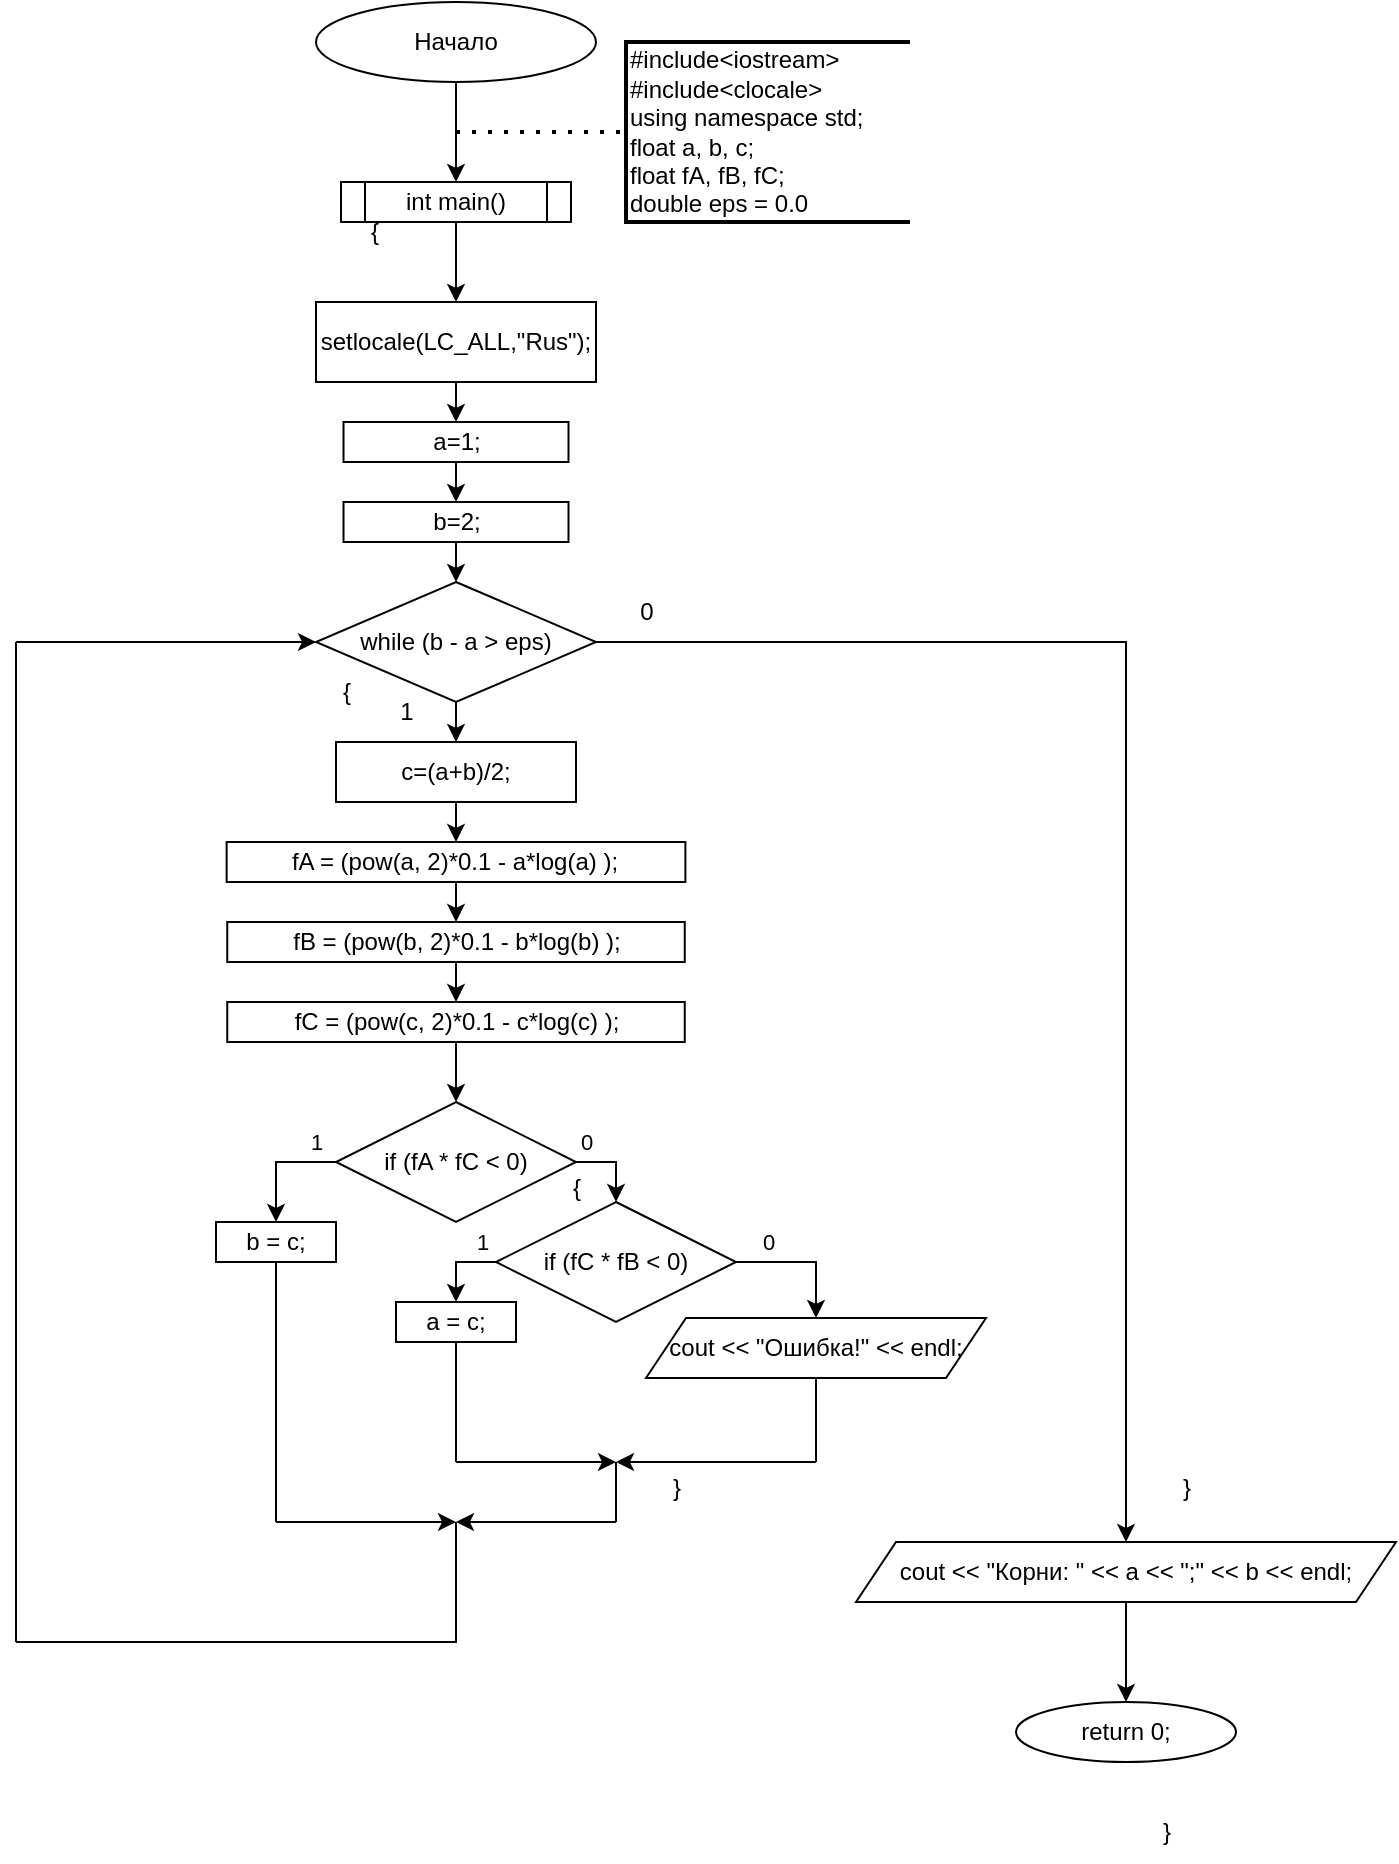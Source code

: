 <mxfile version="24.7.17">
  <diagram name="Страница — 1" id="hcsSWGrXXxiVXPZraams">
    <mxGraphModel dx="1395" dy="703" grid="1" gridSize="10" guides="1" tooltips="1" connect="1" arrows="1" fold="1" page="1" pageScale="1" pageWidth="1169" pageHeight="1654" math="0" shadow="0">
      <root>
        <mxCell id="0" />
        <mxCell id="1" parent="0" />
        <mxCell id="0bEB5rUUDSqFULpf0DKN-1" value="#include&amp;lt;iostream&amp;gt;&lt;div&gt;#include&amp;lt;clocale&amp;gt;&lt;/div&gt;&lt;div&gt;using namespace std;&lt;/div&gt;&lt;div&gt;float a, b, c;&lt;/div&gt;&lt;div&gt;float fA, fB, fC;&lt;br&gt;&lt;/div&gt;&lt;div&gt;double eps = 0.0&lt;/div&gt;" style="strokeWidth=2;html=1;shape=mxgraph.flowchart.annotation_1;align=left;pointerEvents=1;" parent="1" vertex="1">
          <mxGeometry x="665" y="40" width="142" height="90" as="geometry" />
        </mxCell>
        <mxCell id="0bEB5rUUDSqFULpf0DKN-2" style="edgeStyle=orthogonalEdgeStyle;rounded=0;orthogonalLoop=1;jettySize=auto;html=1;exitX=0.5;exitY=1;exitDx=0;exitDy=0;entryX=0.5;entryY=0;entryDx=0;entryDy=0;" parent="1" source="0bEB5rUUDSqFULpf0DKN-3" target="0bEB5rUUDSqFULpf0DKN-6" edge="1">
          <mxGeometry relative="1" as="geometry" />
        </mxCell>
        <mxCell id="0bEB5rUUDSqFULpf0DKN-3" value="Начало" style="ellipse;whiteSpace=wrap;html=1;" parent="1" vertex="1">
          <mxGeometry x="510" y="20" width="140" height="40" as="geometry" />
        </mxCell>
        <mxCell id="0bEB5rUUDSqFULpf0DKN-4" style="edgeStyle=orthogonalEdgeStyle;rounded=0;orthogonalLoop=1;jettySize=auto;html=1;exitX=0.5;exitY=1;exitDx=0;exitDy=0;exitPerimeter=0;" parent="1" source="0bEB5rUUDSqFULpf0DKN-1" target="0bEB5rUUDSqFULpf0DKN-1" edge="1">
          <mxGeometry relative="1" as="geometry" />
        </mxCell>
        <mxCell id="VErZ_QiHgzvn_z0K6P6F-29" value="" style="edgeStyle=orthogonalEdgeStyle;rounded=0;orthogonalLoop=1;jettySize=auto;html=1;" edge="1" parent="1" source="0bEB5rUUDSqFULpf0DKN-6" target="VErZ_QiHgzvn_z0K6P6F-28">
          <mxGeometry relative="1" as="geometry" />
        </mxCell>
        <mxCell id="0bEB5rUUDSqFULpf0DKN-6" value="int main()" style="shape=process;whiteSpace=wrap;html=1;backgroundOutline=1;" parent="1" vertex="1">
          <mxGeometry x="522.5" y="110" width="115" height="20" as="geometry" />
        </mxCell>
        <mxCell id="0bEB5rUUDSqFULpf0DKN-7" value="" style="endArrow=none;dashed=1;html=1;dashPattern=1 3;strokeWidth=2;rounded=0;entryX=0;entryY=0.5;entryDx=0;entryDy=0;entryPerimeter=0;" parent="1" target="0bEB5rUUDSqFULpf0DKN-1" edge="1">
          <mxGeometry width="50" height="50" relative="1" as="geometry">
            <mxPoint x="580" y="85" as="sourcePoint" />
            <mxPoint x="595" y="120" as="targetPoint" />
          </mxGeometry>
        </mxCell>
        <mxCell id="0bEB5rUUDSqFULpf0DKN-8" style="edgeStyle=orthogonalEdgeStyle;rounded=0;orthogonalLoop=1;jettySize=auto;html=1;exitX=0.5;exitY=1;exitDx=0;exitDy=0;entryX=0.5;entryY=0;entryDx=0;entryDy=0;" parent="1" source="0bEB5rUUDSqFULpf0DKN-9" target="0bEB5rUUDSqFULpf0DKN-10" edge="1">
          <mxGeometry relative="1" as="geometry" />
        </mxCell>
        <mxCell id="0bEB5rUUDSqFULpf0DKN-9" value="a=1;" style="rounded=0;whiteSpace=wrap;html=1;" parent="1" vertex="1">
          <mxGeometry x="523.75" y="230" width="112.5" height="20" as="geometry" />
        </mxCell>
        <mxCell id="0bEB5rUUDSqFULpf0DKN-34" style="edgeStyle=orthogonalEdgeStyle;rounded=0;orthogonalLoop=1;jettySize=auto;html=1;exitX=0.5;exitY=1;exitDx=0;exitDy=0;entryX=0.5;entryY=0;entryDx=0;entryDy=0;" parent="1" source="0bEB5rUUDSqFULpf0DKN-10" target="0bEB5rUUDSqFULpf0DKN-12" edge="1">
          <mxGeometry relative="1" as="geometry" />
        </mxCell>
        <mxCell id="0bEB5rUUDSqFULpf0DKN-10" value="b=2;" style="rounded=0;whiteSpace=wrap;html=1;" parent="1" vertex="1">
          <mxGeometry x="523.75" y="270" width="112.5" height="20" as="geometry" />
        </mxCell>
        <mxCell id="0bEB5rUUDSqFULpf0DKN-11" value="{" style="text;html=1;align=center;verticalAlign=middle;resizable=0;points=[];autosize=1;strokeColor=none;fillColor=none;" parent="1" vertex="1">
          <mxGeometry x="523.75" y="120" width="30" height="30" as="geometry" />
        </mxCell>
        <mxCell id="VErZ_QiHgzvn_z0K6P6F-21" style="edgeStyle=orthogonalEdgeStyle;rounded=0;orthogonalLoop=1;jettySize=auto;html=1;entryX=0.5;entryY=0;entryDx=0;entryDy=0;" edge="1" parent="1" source="0bEB5rUUDSqFULpf0DKN-12" target="0bEB5rUUDSqFULpf0DKN-28">
          <mxGeometry relative="1" as="geometry" />
        </mxCell>
        <mxCell id="VErZ_QiHgzvn_z0K6P6F-26" value="" style="edgeStyle=orthogonalEdgeStyle;rounded=0;orthogonalLoop=1;jettySize=auto;html=1;" edge="1" parent="1" source="0bEB5rUUDSqFULpf0DKN-12" target="VErZ_QiHgzvn_z0K6P6F-25">
          <mxGeometry relative="1" as="geometry" />
        </mxCell>
        <mxCell id="0bEB5rUUDSqFULpf0DKN-12" value="while (b - a &amp;gt; eps)" style="rhombus;whiteSpace=wrap;html=1;" parent="1" vertex="1">
          <mxGeometry x="510" y="310" width="140" height="60" as="geometry" />
        </mxCell>
        <mxCell id="0bEB5rUUDSqFULpf0DKN-13" value="b = c;" style="rounded=0;whiteSpace=wrap;html=1;" parent="1" vertex="1">
          <mxGeometry x="460" y="630" width="60" height="20" as="geometry" />
        </mxCell>
        <mxCell id="0bEB5rUUDSqFULpf0DKN-36" style="edgeStyle=orthogonalEdgeStyle;rounded=0;orthogonalLoop=1;jettySize=auto;html=1;exitX=0.5;exitY=1;exitDx=0;exitDy=0;entryX=0.5;entryY=0;entryDx=0;entryDy=0;" parent="1" source="0bEB5rUUDSqFULpf0DKN-14" target="0bEB5rUUDSqFULpf0DKN-15" edge="1">
          <mxGeometry relative="1" as="geometry" />
        </mxCell>
        <mxCell id="0bEB5rUUDSqFULpf0DKN-14" value="fA = (pow(a, 2)*0.1 - a*log(a) );" style="rounded=0;whiteSpace=wrap;html=1;" parent="1" vertex="1">
          <mxGeometry x="465.32" y="440" width="229.37" height="20" as="geometry" />
        </mxCell>
        <mxCell id="0bEB5rUUDSqFULpf0DKN-37" style="edgeStyle=orthogonalEdgeStyle;rounded=0;orthogonalLoop=1;jettySize=auto;html=1;exitX=0.5;exitY=1;exitDx=0;exitDy=0;entryX=0.5;entryY=0;entryDx=0;entryDy=0;" parent="1" source="0bEB5rUUDSqFULpf0DKN-15" target="0bEB5rUUDSqFULpf0DKN-16" edge="1">
          <mxGeometry relative="1" as="geometry" />
        </mxCell>
        <mxCell id="0bEB5rUUDSqFULpf0DKN-15" value="fB = (pow(b, 2)*0.1 - b*log(b) );" style="rounded=0;whiteSpace=wrap;html=1;" parent="1" vertex="1">
          <mxGeometry x="465.63" y="480" width="228.75" height="20" as="geometry" />
        </mxCell>
        <mxCell id="0bEB5rUUDSqFULpf0DKN-38" style="edgeStyle=orthogonalEdgeStyle;rounded=0;orthogonalLoop=1;jettySize=auto;html=1;exitX=0.5;exitY=1;exitDx=0;exitDy=0;entryX=0.5;entryY=0;entryDx=0;entryDy=0;" parent="1" source="0bEB5rUUDSqFULpf0DKN-16" target="0bEB5rUUDSqFULpf0DKN-17" edge="1">
          <mxGeometry relative="1" as="geometry" />
        </mxCell>
        <mxCell id="0bEB5rUUDSqFULpf0DKN-16" value="fC = (pow(c, 2)*0.1 - c*log(c) );" style="rounded=0;whiteSpace=wrap;html=1;" parent="1" vertex="1">
          <mxGeometry x="465.63" y="520" width="228.75" height="20" as="geometry" />
        </mxCell>
        <mxCell id="0bEB5rUUDSqFULpf0DKN-24" style="edgeStyle=orthogonalEdgeStyle;rounded=0;orthogonalLoop=1;jettySize=auto;html=1;exitX=1;exitY=0.5;exitDx=0;exitDy=0;entryX=0.5;entryY=0;entryDx=0;entryDy=0;" parent="1" source="0bEB5rUUDSqFULpf0DKN-17" target="0bEB5rUUDSqFULpf0DKN-20" edge="1">
          <mxGeometry relative="1" as="geometry" />
        </mxCell>
        <mxCell id="0bEB5rUUDSqFULpf0DKN-40" value="0" style="edgeLabel;html=1;align=center;verticalAlign=middle;resizable=0;points=[];" parent="0bEB5rUUDSqFULpf0DKN-24" vertex="1" connectable="0">
          <mxGeometry x="-0.704" y="-1" relative="1" as="geometry">
            <mxPoint x="-1" y="-11" as="offset" />
          </mxGeometry>
        </mxCell>
        <mxCell id="0bEB5rUUDSqFULpf0DKN-25" style="edgeStyle=orthogonalEdgeStyle;rounded=0;orthogonalLoop=1;jettySize=auto;html=1;exitX=0;exitY=0.5;exitDx=0;exitDy=0;entryX=0.5;entryY=0;entryDx=0;entryDy=0;" parent="1" source="0bEB5rUUDSqFULpf0DKN-17" target="0bEB5rUUDSqFULpf0DKN-13" edge="1">
          <mxGeometry relative="1" as="geometry">
            <mxPoint x="400" y="610" as="targetPoint" />
          </mxGeometry>
        </mxCell>
        <mxCell id="0bEB5rUUDSqFULpf0DKN-39" value="1" style="edgeLabel;html=1;align=center;verticalAlign=middle;resizable=0;points=[];" parent="0bEB5rUUDSqFULpf0DKN-25" vertex="1" connectable="0">
          <mxGeometry x="-0.398" relative="1" as="geometry">
            <mxPoint x="8" y="-10" as="offset" />
          </mxGeometry>
        </mxCell>
        <mxCell id="0bEB5rUUDSqFULpf0DKN-17" value="if (fA * fC &lt; 0)" style="rhombus;whiteSpace=wrap;html=1;" parent="1" vertex="1">
          <mxGeometry x="520" y="570" width="120" height="60" as="geometry" />
        </mxCell>
        <mxCell id="0bEB5rUUDSqFULpf0DKN-26" style="edgeStyle=orthogonalEdgeStyle;rounded=0;orthogonalLoop=1;jettySize=auto;html=1;exitX=0;exitY=0.5;exitDx=0;exitDy=0;entryX=0.5;entryY=0;entryDx=0;entryDy=0;" parent="1" source="0bEB5rUUDSqFULpf0DKN-20" target="0bEB5rUUDSqFULpf0DKN-22" edge="1">
          <mxGeometry relative="1" as="geometry" />
        </mxCell>
        <mxCell id="0bEB5rUUDSqFULpf0DKN-41" value="1" style="edgeLabel;html=1;align=center;verticalAlign=middle;resizable=0;points=[];" parent="0bEB5rUUDSqFULpf0DKN-26" vertex="1" connectable="0">
          <mxGeometry x="-0.615" y="2" relative="1" as="geometry">
            <mxPoint y="-12" as="offset" />
          </mxGeometry>
        </mxCell>
        <mxCell id="0bEB5rUUDSqFULpf0DKN-27" style="edgeStyle=orthogonalEdgeStyle;rounded=0;orthogonalLoop=1;jettySize=auto;html=1;exitX=1;exitY=0.5;exitDx=0;exitDy=0;entryX=0.5;entryY=0;entryDx=0;entryDy=0;" parent="1" source="0bEB5rUUDSqFULpf0DKN-20" target="0bEB5rUUDSqFULpf0DKN-23" edge="1">
          <mxGeometry relative="1" as="geometry" />
        </mxCell>
        <mxCell id="0bEB5rUUDSqFULpf0DKN-42" value="0" style="edgeLabel;html=1;align=center;verticalAlign=middle;resizable=0;points=[];" parent="0bEB5rUUDSqFULpf0DKN-27" vertex="1" connectable="0">
          <mxGeometry x="-0.649" y="-2" relative="1" as="geometry">
            <mxPoint x="4" y="-12" as="offset" />
          </mxGeometry>
        </mxCell>
        <mxCell id="0bEB5rUUDSqFULpf0DKN-20" value="if (fC * fB &amp;lt; 0)" style="rhombus;whiteSpace=wrap;html=1;" parent="1" vertex="1">
          <mxGeometry x="600" y="620" width="120" height="60" as="geometry" />
        </mxCell>
        <mxCell id="0bEB5rUUDSqFULpf0DKN-22" value="a = c;" style="rounded=0;whiteSpace=wrap;html=1;" parent="1" vertex="1">
          <mxGeometry x="550" y="670" width="60" height="20" as="geometry" />
        </mxCell>
        <mxCell id="0bEB5rUUDSqFULpf0DKN-23" value="cout &amp;lt;&amp;lt; &quot;Ошибка!&quot; &amp;lt;&amp;lt; endl;" style="shape=parallelogram;perimeter=parallelogramPerimeter;whiteSpace=wrap;html=1;fixedSize=1;" parent="1" vertex="1">
          <mxGeometry x="675" y="678" width="170" height="30" as="geometry" />
        </mxCell>
        <mxCell id="VErZ_QiHgzvn_z0K6P6F-20" value="" style="edgeStyle=orthogonalEdgeStyle;rounded=0;orthogonalLoop=1;jettySize=auto;html=1;" edge="1" parent="1" source="0bEB5rUUDSqFULpf0DKN-28" target="0bEB5rUUDSqFULpf0DKN-29">
          <mxGeometry relative="1" as="geometry" />
        </mxCell>
        <mxCell id="0bEB5rUUDSqFULpf0DKN-28" value="cout &amp;lt;&amp;lt; &quot;Корни: &quot; &amp;lt;&amp;lt; a &amp;lt;&amp;lt; &quot;;&quot; &amp;lt;&amp;lt; b &amp;lt;&amp;lt; endl;" style="shape=parallelogram;perimeter=parallelogramPerimeter;whiteSpace=wrap;html=1;fixedSize=1;" parent="1" vertex="1">
          <mxGeometry x="780" y="790" width="270" height="30" as="geometry" />
        </mxCell>
        <mxCell id="0bEB5rUUDSqFULpf0DKN-29" value="return 0;" style="ellipse;whiteSpace=wrap;html=1;" parent="1" vertex="1">
          <mxGeometry x="860" y="870" width="110" height="30" as="geometry" />
        </mxCell>
        <mxCell id="0bEB5rUUDSqFULpf0DKN-46" value="}" style="text;html=1;align=center;verticalAlign=middle;resizable=0;points=[];autosize=1;strokeColor=none;fillColor=none;" parent="1" vertex="1">
          <mxGeometry x="920" y="920" width="30" height="30" as="geometry" />
        </mxCell>
        <mxCell id="0bEB5rUUDSqFULpf0DKN-47" value="{" style="text;html=1;align=center;verticalAlign=middle;resizable=0;points=[];autosize=1;strokeColor=none;fillColor=none;" parent="1" vertex="1">
          <mxGeometry x="510" y="350" width="30" height="30" as="geometry" />
        </mxCell>
        <mxCell id="0bEB5rUUDSqFULpf0DKN-48" value="}" style="text;html=1;align=center;verticalAlign=middle;resizable=0;points=[];autosize=1;strokeColor=none;fillColor=none;" parent="1" vertex="1">
          <mxGeometry x="930" y="748" width="30" height="30" as="geometry" />
        </mxCell>
        <mxCell id="VErZ_QiHgzvn_z0K6P6F-5" value="" style="endArrow=none;html=1;rounded=0;entryX=0.5;entryY=1;entryDx=0;entryDy=0;" edge="1" parent="1" target="0bEB5rUUDSqFULpf0DKN-23">
          <mxGeometry width="50" height="50" relative="1" as="geometry">
            <mxPoint x="760" y="750" as="sourcePoint" />
            <mxPoint x="660" y="650" as="targetPoint" />
          </mxGeometry>
        </mxCell>
        <mxCell id="VErZ_QiHgzvn_z0K6P6F-8" value="" style="endArrow=classic;html=1;rounded=0;" edge="1" parent="1">
          <mxGeometry width="50" height="50" relative="1" as="geometry">
            <mxPoint x="760" y="750" as="sourcePoint" />
            <mxPoint x="660" y="750" as="targetPoint" />
          </mxGeometry>
        </mxCell>
        <mxCell id="VErZ_QiHgzvn_z0K6P6F-9" value="" style="endArrow=none;html=1;rounded=0;entryX=0.5;entryY=1;entryDx=0;entryDy=0;" edge="1" parent="1" target="0bEB5rUUDSqFULpf0DKN-22">
          <mxGeometry width="50" height="50" relative="1" as="geometry">
            <mxPoint x="580" y="750" as="sourcePoint" />
            <mxPoint x="635" y="700" as="targetPoint" />
          </mxGeometry>
        </mxCell>
        <mxCell id="VErZ_QiHgzvn_z0K6P6F-10" value="" style="endArrow=classic;html=1;rounded=0;" edge="1" parent="1">
          <mxGeometry width="50" height="50" relative="1" as="geometry">
            <mxPoint x="580" y="750" as="sourcePoint" />
            <mxPoint x="660" y="750" as="targetPoint" />
          </mxGeometry>
        </mxCell>
        <mxCell id="VErZ_QiHgzvn_z0K6P6F-11" value="" style="endArrow=none;html=1;rounded=0;entryX=0.5;entryY=1;entryDx=0;entryDy=0;" edge="1" parent="1" target="0bEB5rUUDSqFULpf0DKN-13">
          <mxGeometry width="50" height="50" relative="1" as="geometry">
            <mxPoint x="490" y="780" as="sourcePoint" />
            <mxPoint x="660" y="690" as="targetPoint" />
          </mxGeometry>
        </mxCell>
        <mxCell id="VErZ_QiHgzvn_z0K6P6F-12" value="" style="endArrow=classic;html=1;rounded=0;" edge="1" parent="1">
          <mxGeometry width="50" height="50" relative="1" as="geometry">
            <mxPoint x="490" y="780" as="sourcePoint" />
            <mxPoint x="580" y="780" as="targetPoint" />
          </mxGeometry>
        </mxCell>
        <mxCell id="VErZ_QiHgzvn_z0K6P6F-13" value="" style="endArrow=none;html=1;rounded=0;" edge="1" parent="1">
          <mxGeometry width="50" height="50" relative="1" as="geometry">
            <mxPoint x="660" y="780" as="sourcePoint" />
            <mxPoint x="660" y="750" as="targetPoint" />
          </mxGeometry>
        </mxCell>
        <mxCell id="VErZ_QiHgzvn_z0K6P6F-14" value="" style="endArrow=classic;html=1;rounded=0;" edge="1" parent="1">
          <mxGeometry width="50" height="50" relative="1" as="geometry">
            <mxPoint x="660" y="780" as="sourcePoint" />
            <mxPoint x="580" y="780" as="targetPoint" />
          </mxGeometry>
        </mxCell>
        <mxCell id="VErZ_QiHgzvn_z0K6P6F-17" value="" style="endArrow=none;html=1;rounded=0;" edge="1" parent="1">
          <mxGeometry width="50" height="50" relative="1" as="geometry">
            <mxPoint x="360" y="840" as="sourcePoint" />
            <mxPoint x="360" y="340" as="targetPoint" />
          </mxGeometry>
        </mxCell>
        <mxCell id="VErZ_QiHgzvn_z0K6P6F-18" value="" style="endArrow=classic;html=1;rounded=0;entryX=0;entryY=0.5;entryDx=0;entryDy=0;" edge="1" parent="1" target="0bEB5rUUDSqFULpf0DKN-12">
          <mxGeometry width="50" height="50" relative="1" as="geometry">
            <mxPoint x="360" y="340" as="sourcePoint" />
            <mxPoint x="410" y="290" as="targetPoint" />
          </mxGeometry>
        </mxCell>
        <mxCell id="VErZ_QiHgzvn_z0K6P6F-22" value="0" style="text;html=1;align=center;verticalAlign=middle;resizable=0;points=[];autosize=1;strokeColor=none;fillColor=none;" vertex="1" parent="1">
          <mxGeometry x="660" y="310" width="30" height="30" as="geometry" />
        </mxCell>
        <mxCell id="VErZ_QiHgzvn_z0K6P6F-23" value="1" style="text;html=1;align=center;verticalAlign=middle;resizable=0;points=[];autosize=1;strokeColor=none;fillColor=none;" vertex="1" parent="1">
          <mxGeometry x="540" y="360" width="30" height="30" as="geometry" />
        </mxCell>
        <mxCell id="VErZ_QiHgzvn_z0K6P6F-27" style="edgeStyle=orthogonalEdgeStyle;rounded=0;orthogonalLoop=1;jettySize=auto;html=1;exitX=0.5;exitY=1;exitDx=0;exitDy=0;entryX=0.5;entryY=0;entryDx=0;entryDy=0;" edge="1" parent="1" source="VErZ_QiHgzvn_z0K6P6F-25" target="0bEB5rUUDSqFULpf0DKN-14">
          <mxGeometry relative="1" as="geometry" />
        </mxCell>
        <mxCell id="VErZ_QiHgzvn_z0K6P6F-25" value="c=(a+b)/2;" style="rounded=0;whiteSpace=wrap;html=1;" vertex="1" parent="1">
          <mxGeometry x="520" y="390" width="120" height="30" as="geometry" />
        </mxCell>
        <mxCell id="VErZ_QiHgzvn_z0K6P6F-31" style="edgeStyle=orthogonalEdgeStyle;rounded=0;orthogonalLoop=1;jettySize=auto;html=1;exitX=0.5;exitY=1;exitDx=0;exitDy=0;entryX=0.5;entryY=0;entryDx=0;entryDy=0;" edge="1" parent="1" source="VErZ_QiHgzvn_z0K6P6F-28" target="0bEB5rUUDSqFULpf0DKN-9">
          <mxGeometry relative="1" as="geometry" />
        </mxCell>
        <mxCell id="VErZ_QiHgzvn_z0K6P6F-28" value="setlocale(LC_ALL,&quot;Rus&quot;);" style="rounded=0;whiteSpace=wrap;html=1;" vertex="1" parent="1">
          <mxGeometry x="510" y="170" width="140" height="40" as="geometry" />
        </mxCell>
        <mxCell id="VErZ_QiHgzvn_z0K6P6F-34" value="" style="endArrow=none;html=1;rounded=0;" edge="1" parent="1">
          <mxGeometry width="50" height="50" relative="1" as="geometry">
            <mxPoint x="360" y="840" as="sourcePoint" />
            <mxPoint x="580" y="780" as="targetPoint" />
            <Array as="points">
              <mxPoint x="580" y="840" />
            </Array>
          </mxGeometry>
        </mxCell>
        <mxCell id="VErZ_QiHgzvn_z0K6P6F-35" value="{" style="text;html=1;align=center;verticalAlign=middle;resizable=0;points=[];autosize=1;strokeColor=none;fillColor=none;" vertex="1" parent="1">
          <mxGeometry x="625" y="598" width="30" height="30" as="geometry" />
        </mxCell>
        <mxCell id="VErZ_QiHgzvn_z0K6P6F-36" value="}" style="text;html=1;align=center;verticalAlign=middle;resizable=0;points=[];autosize=1;strokeColor=none;fillColor=none;" vertex="1" parent="1">
          <mxGeometry x="675" y="748" width="30" height="30" as="geometry" />
        </mxCell>
      </root>
    </mxGraphModel>
  </diagram>
</mxfile>
